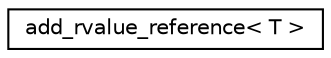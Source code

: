 digraph "Graphical Class Hierarchy"
{
  edge [fontname="Helvetica",fontsize="10",labelfontname="Helvetica",labelfontsize="10"];
  node [fontname="Helvetica",fontsize="10",shape=record];
  rankdir="LR";
  Node1 [label="add_rvalue_reference\< T \>",height=0.2,width=0.4,color="black", fillcolor="white", style="filled",URL="$structadd__rvalue__reference.html"];
}
